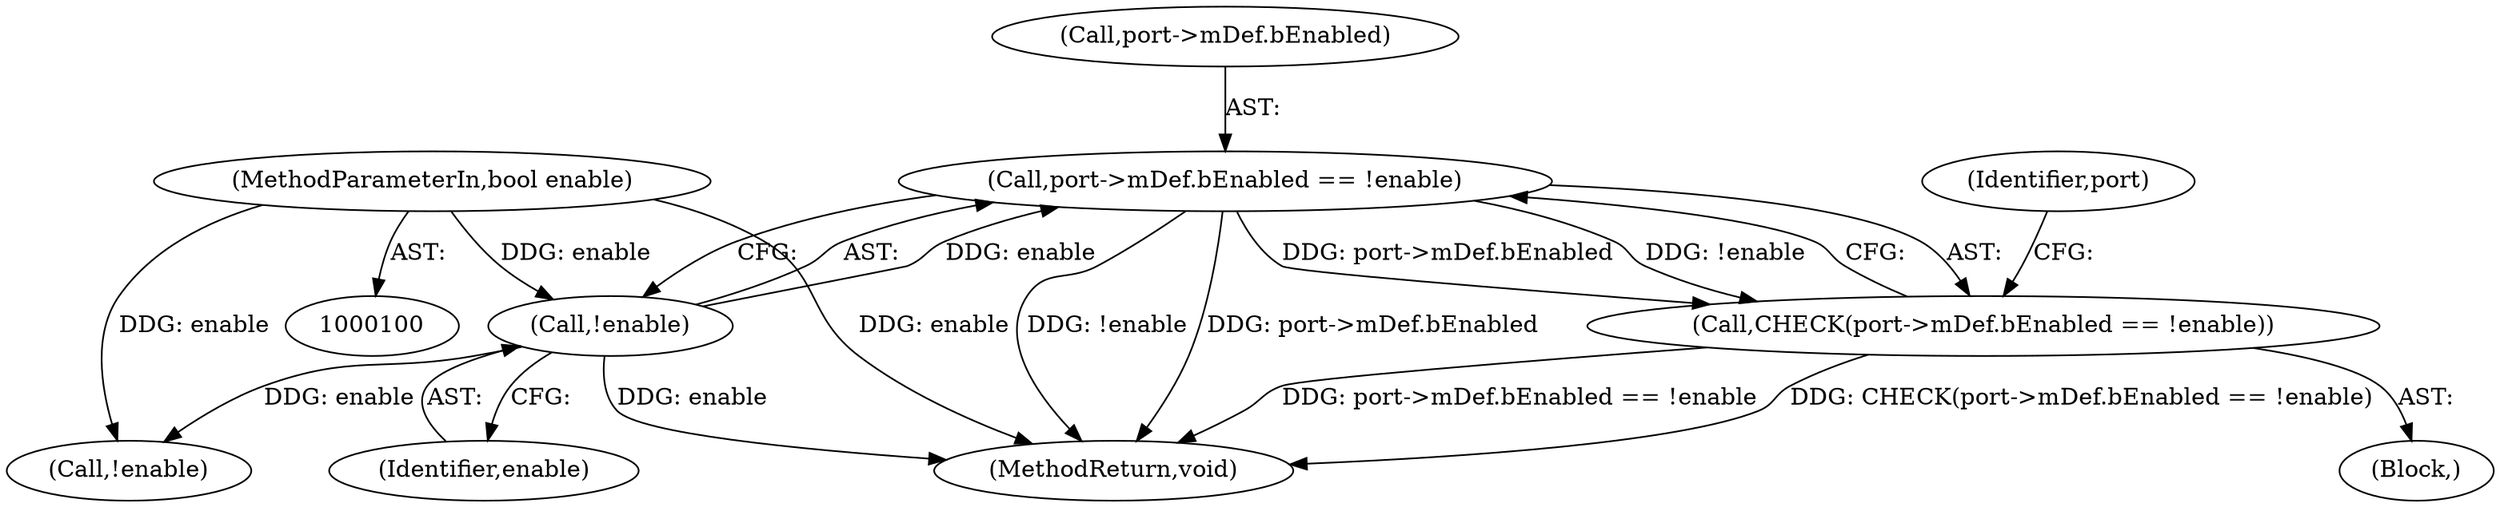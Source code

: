 digraph "0_Android_1e9801783770917728b7edbdeff3d0ec09c621ac@pointer" {
"1000123" [label="(Call,port->mDef.bEnabled == !enable)"];
"1000129" [label="(Call,!enable)"];
"1000102" [label="(MethodParameterIn,bool enable)"];
"1000122" [label="(Call,CHECK(port->mDef.bEnabled == !enable))"];
"1000152" [label="(Call,!enable)"];
"1000130" [label="(Identifier,enable)"];
"1000122" [label="(Call,CHECK(port->mDef.bEnabled == !enable))"];
"1000103" [label="(Block,)"];
"1000124" [label="(Call,port->mDef.bEnabled)"];
"1000102" [label="(MethodParameterIn,bool enable)"];
"1000135" [label="(Identifier,port)"];
"1000229" [label="(MethodReturn,void)"];
"1000123" [label="(Call,port->mDef.bEnabled == !enable)"];
"1000129" [label="(Call,!enable)"];
"1000123" -> "1000122"  [label="AST: "];
"1000123" -> "1000129"  [label="CFG: "];
"1000124" -> "1000123"  [label="AST: "];
"1000129" -> "1000123"  [label="AST: "];
"1000122" -> "1000123"  [label="CFG: "];
"1000123" -> "1000229"  [label="DDG: !enable"];
"1000123" -> "1000229"  [label="DDG: port->mDef.bEnabled"];
"1000123" -> "1000122"  [label="DDG: port->mDef.bEnabled"];
"1000123" -> "1000122"  [label="DDG: !enable"];
"1000129" -> "1000123"  [label="DDG: enable"];
"1000129" -> "1000130"  [label="CFG: "];
"1000130" -> "1000129"  [label="AST: "];
"1000129" -> "1000229"  [label="DDG: enable"];
"1000102" -> "1000129"  [label="DDG: enable"];
"1000129" -> "1000152"  [label="DDG: enable"];
"1000102" -> "1000100"  [label="AST: "];
"1000102" -> "1000229"  [label="DDG: enable"];
"1000102" -> "1000152"  [label="DDG: enable"];
"1000122" -> "1000103"  [label="AST: "];
"1000135" -> "1000122"  [label="CFG: "];
"1000122" -> "1000229"  [label="DDG: port->mDef.bEnabled == !enable"];
"1000122" -> "1000229"  [label="DDG: CHECK(port->mDef.bEnabled == !enable)"];
}

